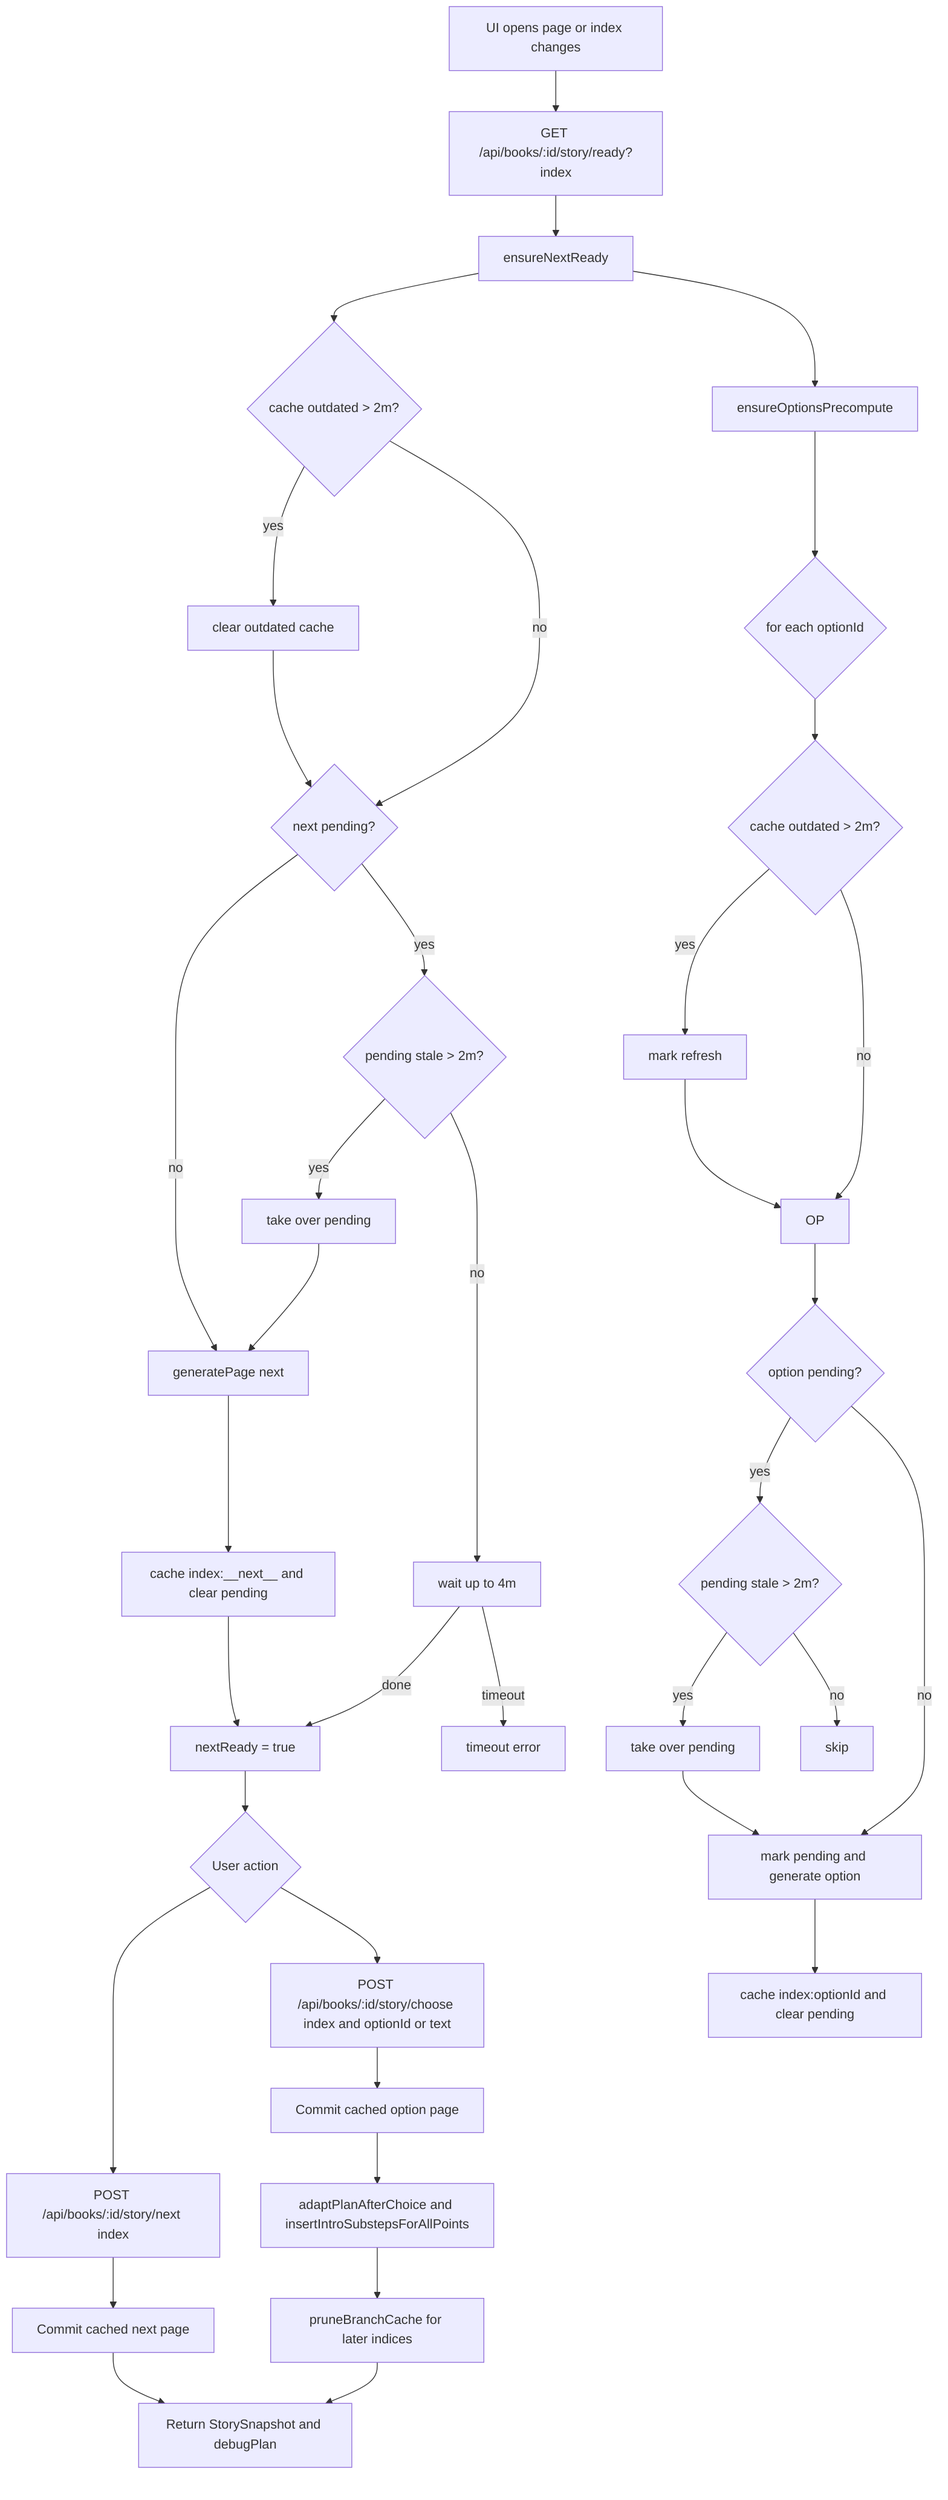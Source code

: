 flowchart TB
  A[UI opens page or index changes] --> B[GET /api/books/:id/story/ready?index]
  B --> C[ensureNextReady]
  C --> XC{cache outdated > 2m?}
  XC -->|yes| XU[clear outdated cache]
  XU --> XN
  XC -->|no| XN{next pending?}
  XN -->|no| E[generatePage next]
  XN -->|yes| XS{pending stale > 2m?}
  XS -->|yes| XT[take over pending]
  XT --> E
  XS -->|no| EP[wait up to 4m]
  EP -->|done| D[nextReady = true]
  EP -->|timeout| XE[timeout error]
  E --> F[cache index:__next__ and clear pending]
  F --> D

  C --> G[ensureOptionsPrecompute]
  G --> H{for each optionId}
  H --> OC{cache outdated > 2m?}
  OC -->|yes| OU[mark refresh]
  OC -->|no| OP
  OU --> OP
  OP --> OO{option pending?}
  OO -->|yes| OS{pending stale > 2m?}
  OS -->|yes| OT[take over pending]
  OT --> I
  OS -->|no| K[skip]
  OO -->|no| I[mark pending and generate option]
  I --> J[cache index:optionId and clear pending]

  D --> L{User action}
  L --> M[POST /api/books/:id/story/next index]
  M --> N[Commit cached next page]
  L --> O[POST /api/books/:id/story/choose index and optionId or text]
  O --> P[Commit cached option page]
  P --> Q[adaptPlanAfterChoice and insertIntroSubstepsForAllPoints]
  Q --> R[pruneBranchCache for later indices]
  N --> S[Return StorySnapshot and debugPlan]
  R --> S